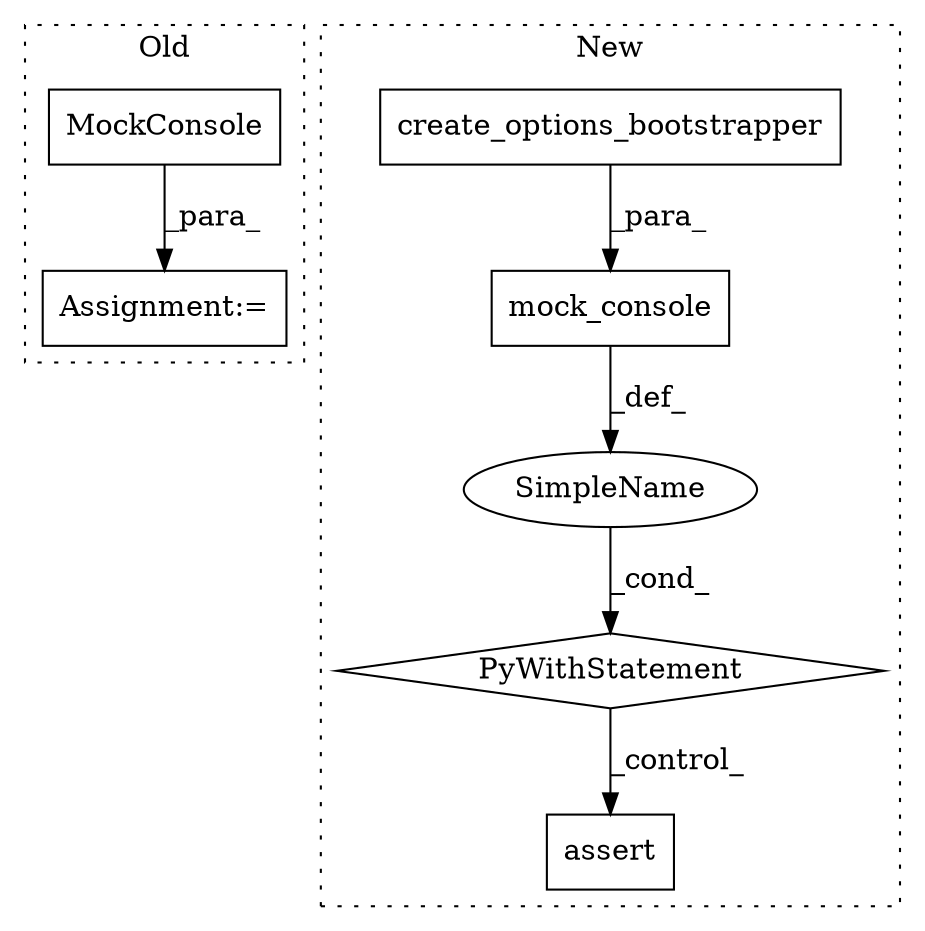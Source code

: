 digraph G {
subgraph cluster0 {
1 [label="MockConsole" a="32" s="1206" l="13" shape="box"];
5 [label="Assignment:=" a="7" s="1205" l="1" shape="box"];
label = "Old";
style="dotted";
}
subgraph cluster1 {
2 [label="create_options_bootstrapper" a="32" s="1290" l="29" shape="box"];
3 [label="PyWithStatement" a="104" s="1267,1320" l="10,2" shape="diamond"];
4 [label="mock_console" a="32" s="1277,1319" l="13,1" shape="box"];
6 [label="SimpleName" a="42" s="" l="" shape="ellipse"];
7 [label="assert" a="6" s="1498" l="7" shape="box"];
label = "New";
style="dotted";
}
1 -> 5 [label="_para_"];
2 -> 4 [label="_para_"];
3 -> 7 [label="_control_"];
4 -> 6 [label="_def_"];
6 -> 3 [label="_cond_"];
}